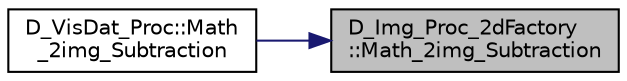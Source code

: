 digraph "D_Img_Proc_2dFactory::Math_2img_Subtraction"
{
 // LATEX_PDF_SIZE
  edge [fontname="Helvetica",fontsize="10",labelfontname="Helvetica",labelfontsize="10"];
  node [fontname="Helvetica",fontsize="10",shape=record];
  rankdir="RL";
  Node1 [label="D_Img_Proc_2dFactory\l::Math_2img_Subtraction",height=0.2,width=0.4,color="black", fillcolor="grey75", style="filled", fontcolor="black",tooltip=" "];
  Node1 -> Node2 [dir="back",color="midnightblue",fontsize="10",style="solid",fontname="Helvetica"];
  Node2 [label="D_VisDat_Proc::Math\l_2img_Subtraction",height=0.2,width=0.4,color="black", fillcolor="white", style="filled",URL="$class_d___vis_dat___proc.html#a930f548d51a232ef9998209477a5cc12",tooltip=" "];
}
